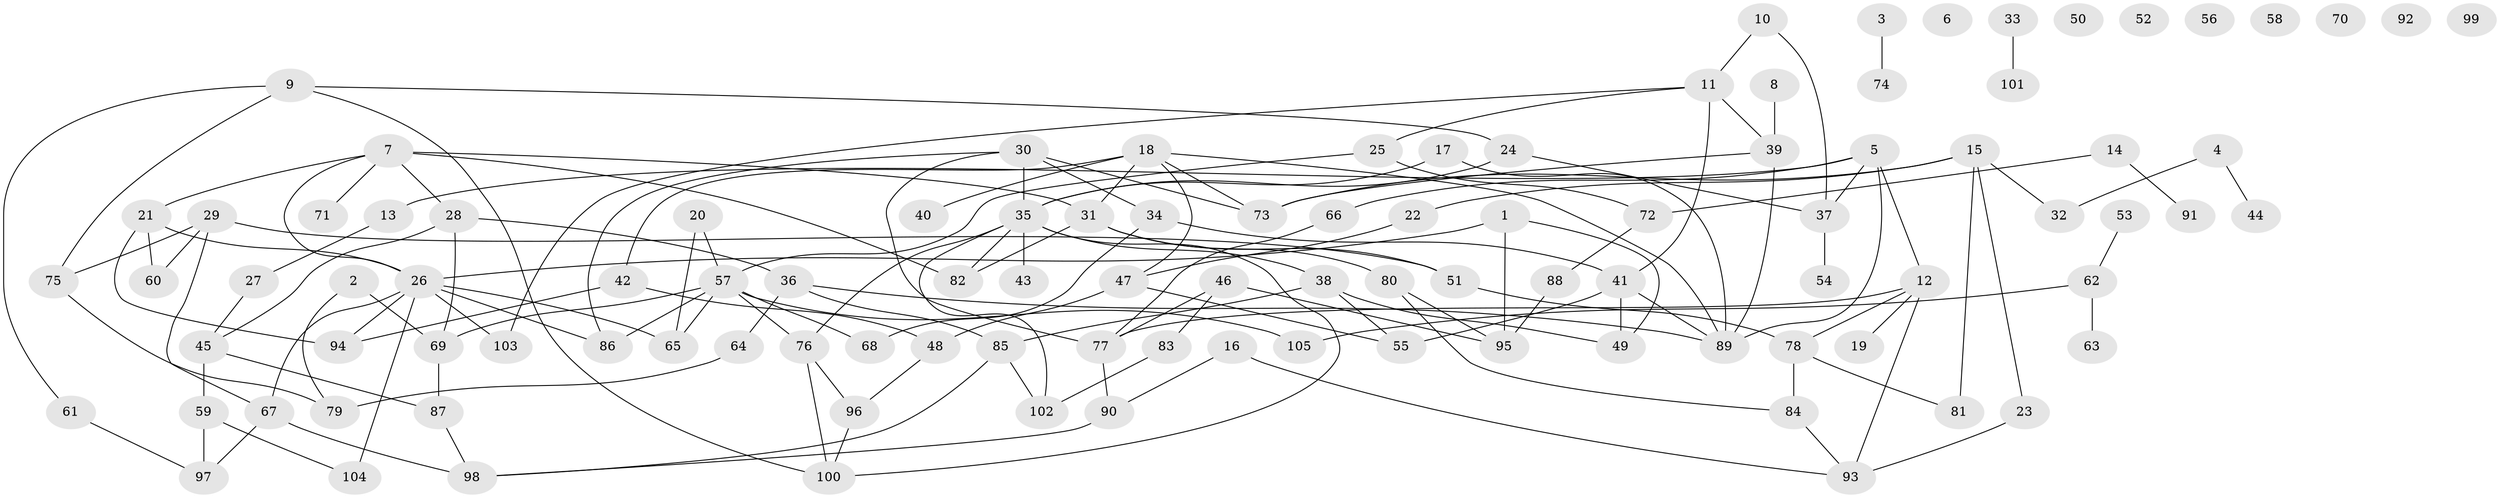 // Generated by graph-tools (version 1.1) at 2025/40/03/09/25 04:40:25]
// undirected, 105 vertices, 151 edges
graph export_dot {
graph [start="1"]
  node [color=gray90,style=filled];
  1;
  2;
  3;
  4;
  5;
  6;
  7;
  8;
  9;
  10;
  11;
  12;
  13;
  14;
  15;
  16;
  17;
  18;
  19;
  20;
  21;
  22;
  23;
  24;
  25;
  26;
  27;
  28;
  29;
  30;
  31;
  32;
  33;
  34;
  35;
  36;
  37;
  38;
  39;
  40;
  41;
  42;
  43;
  44;
  45;
  46;
  47;
  48;
  49;
  50;
  51;
  52;
  53;
  54;
  55;
  56;
  57;
  58;
  59;
  60;
  61;
  62;
  63;
  64;
  65;
  66;
  67;
  68;
  69;
  70;
  71;
  72;
  73;
  74;
  75;
  76;
  77;
  78;
  79;
  80;
  81;
  82;
  83;
  84;
  85;
  86;
  87;
  88;
  89;
  90;
  91;
  92;
  93;
  94;
  95;
  96;
  97;
  98;
  99;
  100;
  101;
  102;
  103;
  104;
  105;
  1 -- 26;
  1 -- 49;
  1 -- 95;
  2 -- 69;
  2 -- 79;
  3 -- 74;
  4 -- 32;
  4 -- 44;
  5 -- 12;
  5 -- 13;
  5 -- 37;
  5 -- 66;
  5 -- 89;
  7 -- 21;
  7 -- 26;
  7 -- 28;
  7 -- 31;
  7 -- 71;
  7 -- 82;
  8 -- 39;
  9 -- 24;
  9 -- 61;
  9 -- 75;
  9 -- 100;
  10 -- 11;
  10 -- 37;
  11 -- 25;
  11 -- 39;
  11 -- 41;
  11 -- 103;
  12 -- 19;
  12 -- 77;
  12 -- 78;
  12 -- 93;
  13 -- 27;
  14 -- 72;
  14 -- 91;
  15 -- 22;
  15 -- 23;
  15 -- 32;
  15 -- 73;
  15 -- 81;
  16 -- 90;
  16 -- 93;
  17 -- 35;
  17 -- 89;
  18 -- 31;
  18 -- 40;
  18 -- 42;
  18 -- 47;
  18 -- 73;
  18 -- 89;
  20 -- 57;
  20 -- 65;
  21 -- 26;
  21 -- 60;
  21 -- 94;
  22 -- 47;
  23 -- 93;
  24 -- 35;
  24 -- 37;
  25 -- 57;
  25 -- 72;
  26 -- 65;
  26 -- 67;
  26 -- 86;
  26 -- 94;
  26 -- 103;
  26 -- 104;
  27 -- 45;
  28 -- 36;
  28 -- 45;
  28 -- 69;
  29 -- 51;
  29 -- 60;
  29 -- 67;
  29 -- 75;
  30 -- 34;
  30 -- 35;
  30 -- 73;
  30 -- 77;
  30 -- 86;
  31 -- 51;
  31 -- 80;
  31 -- 82;
  33 -- 101;
  34 -- 41;
  34 -- 68;
  35 -- 38;
  35 -- 43;
  35 -- 76;
  35 -- 82;
  35 -- 100;
  35 -- 102;
  36 -- 64;
  36 -- 85;
  36 -- 89;
  37 -- 54;
  38 -- 49;
  38 -- 55;
  38 -- 85;
  39 -- 73;
  39 -- 89;
  41 -- 49;
  41 -- 55;
  41 -- 89;
  42 -- 48;
  42 -- 94;
  45 -- 59;
  45 -- 87;
  46 -- 77;
  46 -- 83;
  46 -- 95;
  47 -- 48;
  47 -- 55;
  48 -- 96;
  51 -- 78;
  53 -- 62;
  57 -- 65;
  57 -- 68;
  57 -- 69;
  57 -- 76;
  57 -- 86;
  57 -- 105;
  59 -- 97;
  59 -- 104;
  61 -- 97;
  62 -- 63;
  62 -- 105;
  64 -- 79;
  66 -- 77;
  67 -- 97;
  67 -- 98;
  69 -- 87;
  72 -- 88;
  75 -- 79;
  76 -- 96;
  76 -- 100;
  77 -- 90;
  78 -- 81;
  78 -- 84;
  80 -- 84;
  80 -- 95;
  83 -- 102;
  84 -- 93;
  85 -- 98;
  85 -- 102;
  87 -- 98;
  88 -- 95;
  90 -- 98;
  96 -- 100;
}
